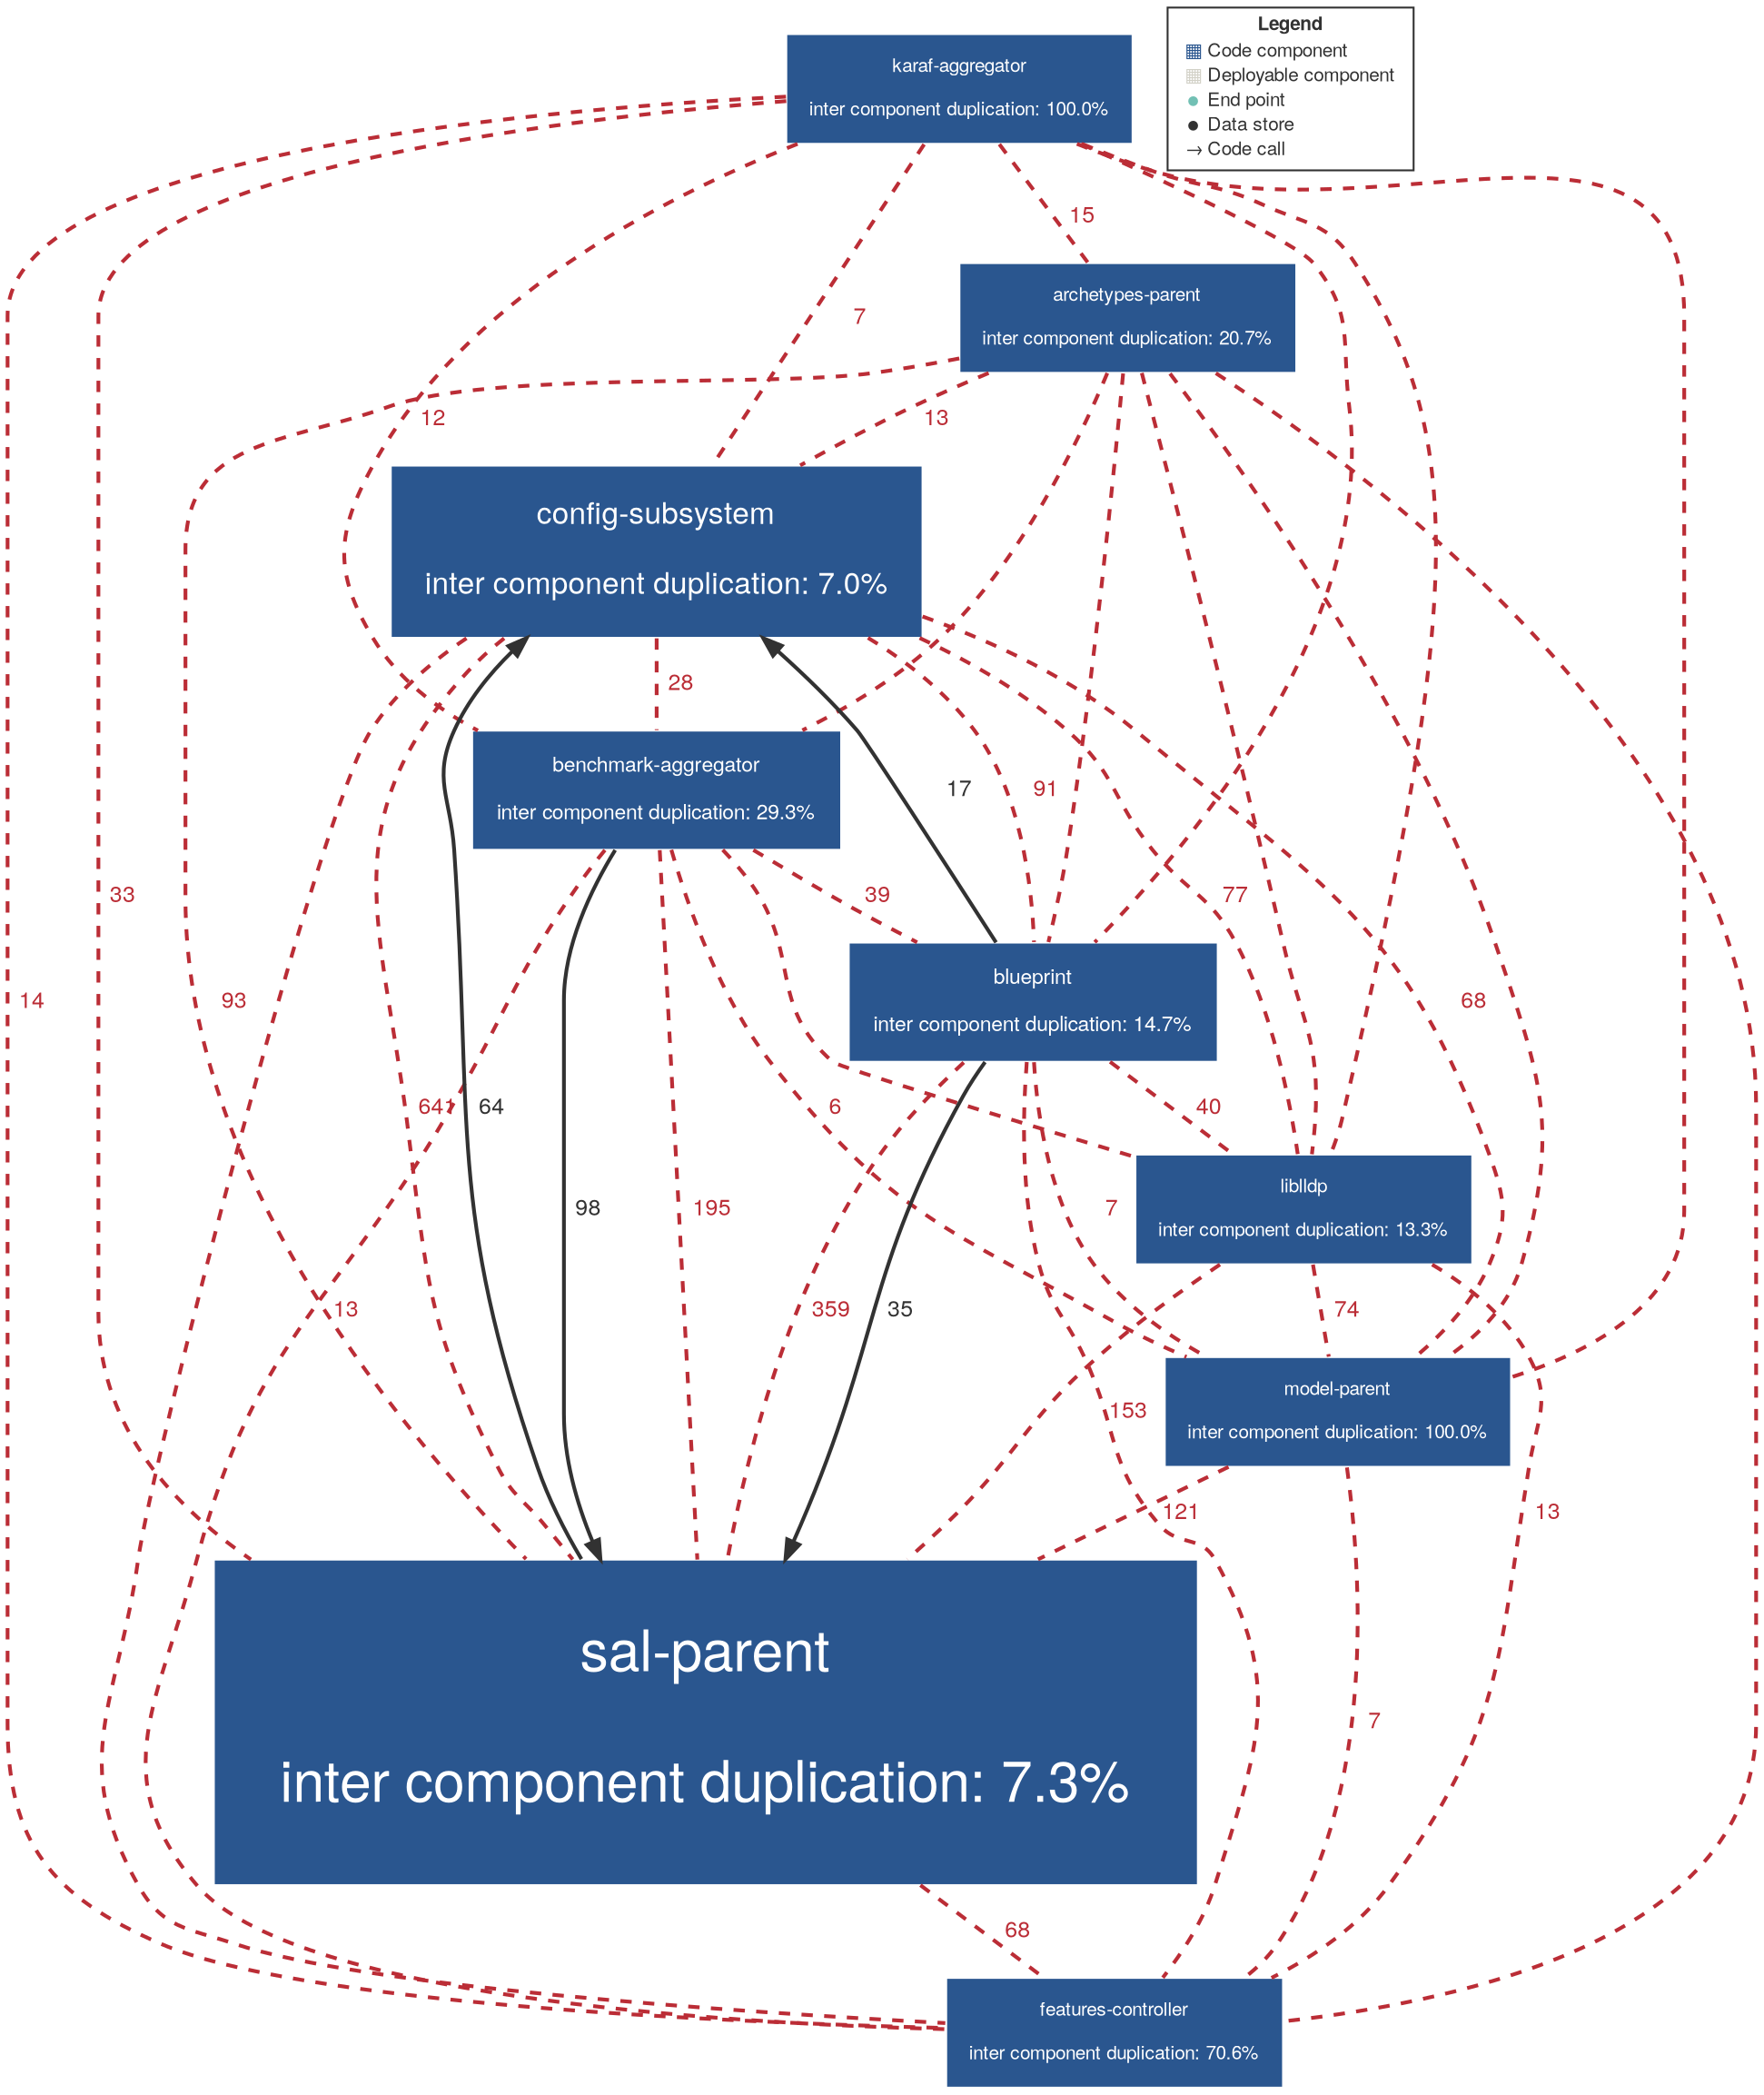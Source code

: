 digraph "Graph" {
compound=true
rankdir=TD
"org.opendaylight.controller:karaf-aggregator" [ shape="box" style="filled" fillcolor="#2A568F" penwidth="1" color="#FFFFFF" fontname="Helvetica Neue" fontcolor="#FFFFFF" fontsize="10" margin="0.16" label="karaf-aggregator

inter component duplication: 100.0%" ]
"org.opendaylight.controller.archetypes:archetypes-parent" [ shape="box" style="filled" fillcolor="#2A568F" penwidth="1" color="#FFFFFF" fontname="Helvetica Neue" fontcolor="#FFFFFF" fontsize="10" margin="0.16" label="archetypes-parent

inter component duplication: 20.7%" ]
"org.opendaylight.controller:config-subsystem" [ shape="box" style="filled" fillcolor="#2A568F" penwidth="1" color="#FFFFFF" fontname="Helvetica Neue" fontcolor="#FFFFFF" fontsize="16" margin="0.256" label="config-subsystem

inter component duplication: 7.0%" ]
"org.opendaylight.controller:benchmark-aggregator" [ shape="box" style="filled" fillcolor="#2A568F" penwidth="1" color="#FFFFFF" fontname="Helvetica Neue" fontcolor="#FFFFFF" fontsize="11" margin="0.176" label="benchmark-aggregator

inter component duplication: 29.3%" ]
"org.opendaylight.controller:blueprint" [ shape="box" style="filled" fillcolor="#2A568F" penwidth="1" color="#FFFFFF" fontname="Helvetica Neue" fontcolor="#FFFFFF" fontsize="11" margin="0.176" label="blueprint

inter component duplication: 14.7%" ]
"org.opendaylight.controller:liblldp" [ shape="box" style="filled" fillcolor="#2A568F" penwidth="1" color="#FFFFFF" fontname="Helvetica Neue" fontcolor="#FFFFFF" fontsize="10" margin="0.16" label="liblldp

inter component duplication: 13.3%" ]
"org.opendaylight.controller.model:model-parent" [ shape="box" style="filled" fillcolor="#2A568F" penwidth="1" color="#FFFFFF" fontname="Helvetica Neue" fontcolor="#FFFFFF" fontsize="10" margin="0.16" label="model-parent

inter component duplication: 100.0%" ]
"org.opendaylight.controller:sal-parent" [ shape="box" style="filled" fillcolor="#2A568F" penwidth="1" color="#FFFFFF" fontname="Helvetica Neue" fontcolor="#FFFFFF" fontsize="30" margin="0.48" label="sal-parent

inter component duplication: 7.3%" ]
"org.opendaylight.controller:features-controller" [ shape="box" style="filled" fillcolor="#2A568F" penwidth="1" color="#FFFFFF" fontname="Helvetica Neue" fontcolor="#FFFFFF" fontsize="10" margin="0.16" label="features-controller

inter component duplication: 70.6%" ]
"org.opendaylight.controller:benchmark-aggregator" -> "org.opendaylight.controller:sal-parent" [ penwidth="2" color="#323232" fontcolor="#323232" fontname="Helvetica Neue" fontsize="12" label="  98" ]
"org.opendaylight.controller:blueprint" -> "org.opendaylight.controller:config-subsystem" [ penwidth="2" color="#323232" fontcolor="#323232" fontname="Helvetica Neue" fontsize="12" label="  17" ]
"org.opendaylight.controller:blueprint" -> "org.opendaylight.controller:sal-parent" [ penwidth="2" color="#323232" fontcolor="#323232" fontname="Helvetica Neue" fontsize="12" label="  35" ]
"org.opendaylight.controller:sal-parent" -> "org.opendaylight.controller:config-subsystem" [ penwidth="2" color="#323232" fontcolor="#323232" fontname="Helvetica Neue" fontsize="12" label="  64" ]
"org.opendaylight.controller:karaf-aggregator" -> "org.opendaylight.controller.archetypes:archetypes-parent" [ penwidth="2" color="#bb2d36" fontcolor="#bb2d36" fontname="Helvetica Neue" fontsize="12" arrowhead="both" style="dashed" label="  15" ]
"org.opendaylight.controller:karaf-aggregator" -> "org.opendaylight.controller:config-subsystem" [ penwidth="2" color="#bb2d36" fontcolor="#bb2d36" fontname="Helvetica Neue" fontsize="12" arrowhead="both" style="dashed" label="  7" ]
"org.opendaylight.controller:karaf-aggregator" -> "org.opendaylight.controller:benchmark-aggregator" [ penwidth="2" color="#bb2d36" fontcolor="#bb2d36" fontname="Helvetica Neue" fontsize="12" arrowhead="both" style="dashed" label="  12" ]
"org.opendaylight.controller:karaf-aggregator" -> "org.opendaylight.controller:blueprint" [ penwidth="2" color="#bb2d36" fontcolor="#bb2d36" fontname="Helvetica Neue" fontsize="12" arrowhead="both" style="dashed" label="" ]
"org.opendaylight.controller:karaf-aggregator" -> "org.opendaylight.controller:liblldp" [ penwidth="2" color="#bb2d36" fontcolor="#bb2d36" fontname="Helvetica Neue" fontsize="12" arrowhead="both" style="dashed" label="" ]
"org.opendaylight.controller:karaf-aggregator" -> "org.opendaylight.controller.model:model-parent" [ penwidth="2" color="#bb2d36" fontcolor="#bb2d36" fontname="Helvetica Neue" fontsize="12" arrowhead="both" style="dashed" label="" ]
"org.opendaylight.controller:karaf-aggregator" -> "org.opendaylight.controller:sal-parent" [ penwidth="2" color="#bb2d36" fontcolor="#bb2d36" fontname="Helvetica Neue" fontsize="12" arrowhead="both" style="dashed" label="  33" ]
"org.opendaylight.controller:karaf-aggregator" -> "org.opendaylight.controller:features-controller" [ penwidth="2" color="#bb2d36" fontcolor="#bb2d36" fontname="Helvetica Neue" fontsize="12" arrowhead="both" style="dashed" label="  14" ]
"org.opendaylight.controller.archetypes:archetypes-parent" -> "org.opendaylight.controller:config-subsystem" [ penwidth="2" color="#bb2d36" fontcolor="#bb2d36" fontname="Helvetica Neue" fontsize="12" arrowhead="both" style="dashed" label="  13" ]
"org.opendaylight.controller.archetypes:archetypes-parent" -> "org.opendaylight.controller:benchmark-aggregator" [ penwidth="2" color="#bb2d36" fontcolor="#bb2d36" fontname="Helvetica Neue" fontsize="12" arrowhead="both" style="dashed" label="" ]
"org.opendaylight.controller.archetypes:archetypes-parent" -> "org.opendaylight.controller:blueprint" [ penwidth="2" color="#bb2d36" fontcolor="#bb2d36" fontname="Helvetica Neue" fontsize="12" arrowhead="both" style="dashed" label="" ]
"org.opendaylight.controller.archetypes:archetypes-parent" -> "org.opendaylight.controller:liblldp" [ penwidth="2" color="#bb2d36" fontcolor="#bb2d36" fontname="Helvetica Neue" fontsize="12" arrowhead="both" style="dashed" label="" ]
"org.opendaylight.controller.archetypes:archetypes-parent" -> "org.opendaylight.controller.model:model-parent" [ penwidth="2" color="#bb2d36" fontcolor="#bb2d36" fontname="Helvetica Neue" fontsize="12" arrowhead="both" style="dashed" label="" ]
"org.opendaylight.controller.archetypes:archetypes-parent" -> "org.opendaylight.controller:sal-parent" [ penwidth="2" color="#bb2d36" fontcolor="#bb2d36" fontname="Helvetica Neue" fontsize="12" arrowhead="both" style="dashed" label="  93" ]
"org.opendaylight.controller.archetypes:archetypes-parent" -> "org.opendaylight.controller:features-controller" [ penwidth="2" color="#bb2d36" fontcolor="#bb2d36" fontname="Helvetica Neue" fontsize="12" arrowhead="both" style="dashed" label="" ]
"org.opendaylight.controller:config-subsystem" -> "org.opendaylight.controller:benchmark-aggregator" [ penwidth="2" color="#bb2d36" fontcolor="#bb2d36" fontname="Helvetica Neue" fontsize="12" arrowhead="both" style="dashed" label="  28" ]
"org.opendaylight.controller:config-subsystem" -> "org.opendaylight.controller:blueprint" [ penwidth="2" color="#bb2d36" fontcolor="#bb2d36" fontname="Helvetica Neue" fontsize="12" arrowhead="both" style="dashed" label="  91" ]
"org.opendaylight.controller:config-subsystem" -> "org.opendaylight.controller:liblldp" [ penwidth="2" color="#bb2d36" fontcolor="#bb2d36" fontname="Helvetica Neue" fontsize="12" arrowhead="both" style="dashed" label="  77" ]
"org.opendaylight.controller:config-subsystem" -> "org.opendaylight.controller.model:model-parent" [ penwidth="2" color="#bb2d36" fontcolor="#bb2d36" fontname="Helvetica Neue" fontsize="12" arrowhead="both" style="dashed" label="  68" ]
"org.opendaylight.controller:config-subsystem" -> "org.opendaylight.controller:sal-parent" [ penwidth="2" color="#bb2d36" fontcolor="#bb2d36" fontname="Helvetica Neue" fontsize="12" arrowhead="both" style="dashed" label="  641" ]
"org.opendaylight.controller:config-subsystem" -> "org.opendaylight.controller:features-controller" [ penwidth="2" color="#bb2d36" fontcolor="#bb2d36" fontname="Helvetica Neue" fontsize="12" arrowhead="both" style="dashed" label="" ]
"org.opendaylight.controller:benchmark-aggregator" -> "org.opendaylight.controller:blueprint" [ penwidth="2" color="#bb2d36" fontcolor="#bb2d36" fontname="Helvetica Neue" fontsize="12" arrowhead="both" style="dashed" label="  39" ]
"org.opendaylight.controller:benchmark-aggregator" -> "org.opendaylight.controller:liblldp" [ penwidth="2" color="#bb2d36" fontcolor="#bb2d36" fontname="Helvetica Neue" fontsize="12" arrowhead="both" style="dashed" label="" ]
"org.opendaylight.controller:benchmark-aggregator" -> "org.opendaylight.controller.model:model-parent" [ penwidth="2" color="#bb2d36" fontcolor="#bb2d36" fontname="Helvetica Neue" fontsize="12" arrowhead="both" style="dashed" label="  6" ]
"org.opendaylight.controller:benchmark-aggregator" -> "org.opendaylight.controller:sal-parent" [ penwidth="2" color="#bb2d36" fontcolor="#bb2d36" fontname="Helvetica Neue" fontsize="12" arrowhead="both" style="dashed" label="  195" ]
"org.opendaylight.controller:benchmark-aggregator" -> "org.opendaylight.controller:features-controller" [ penwidth="2" color="#bb2d36" fontcolor="#bb2d36" fontname="Helvetica Neue" fontsize="12" arrowhead="both" style="dashed" label="  13" ]
"org.opendaylight.controller:blueprint" -> "org.opendaylight.controller:liblldp" [ penwidth="2" color="#bb2d36" fontcolor="#bb2d36" fontname="Helvetica Neue" fontsize="12" arrowhead="both" style="dashed" label="  40" ]
"org.opendaylight.controller:blueprint" -> "org.opendaylight.controller.model:model-parent" [ penwidth="2" color="#bb2d36" fontcolor="#bb2d36" fontname="Helvetica Neue" fontsize="12" arrowhead="both" style="dashed" label="  7" ]
"org.opendaylight.controller:blueprint" -> "org.opendaylight.controller:sal-parent" [ penwidth="2" color="#bb2d36" fontcolor="#bb2d36" fontname="Helvetica Neue" fontsize="12" arrowhead="both" style="dashed" label="  359" ]
"org.opendaylight.controller:blueprint" -> "org.opendaylight.controller:features-controller" [ penwidth="2" color="#bb2d36" fontcolor="#bb2d36" fontname="Helvetica Neue" fontsize="12" arrowhead="both" style="dashed" label="" ]
"org.opendaylight.controller:liblldp" -> "org.opendaylight.controller.model:model-parent" [ penwidth="2" color="#bb2d36" fontcolor="#bb2d36" fontname="Helvetica Neue" fontsize="12" arrowhead="both" style="dashed" label="  74" ]
"org.opendaylight.controller:liblldp" -> "org.opendaylight.controller:sal-parent" [ penwidth="2" color="#bb2d36" fontcolor="#bb2d36" fontname="Helvetica Neue" fontsize="12" arrowhead="both" style="dashed" label="  153" ]
"org.opendaylight.controller:liblldp" -> "org.opendaylight.controller:features-controller" [ penwidth="2" color="#bb2d36" fontcolor="#bb2d36" fontname="Helvetica Neue" fontsize="12" arrowhead="both" style="dashed" label="  13" ]
"org.opendaylight.controller.model:model-parent" -> "org.opendaylight.controller:sal-parent" [ penwidth="2" color="#bb2d36" fontcolor="#bb2d36" fontname="Helvetica Neue" fontsize="12" arrowhead="both" style="dashed" label="  121" ]
"org.opendaylight.controller.model:model-parent" -> "org.opendaylight.controller:features-controller" [ penwidth="2" color="#bb2d36" fontcolor="#bb2d36" fontname="Helvetica Neue" fontsize="12" arrowhead="both" style="dashed" label="  7" ]
"org.opendaylight.controller:sal-parent" -> "org.opendaylight.controller:features-controller" [ penwidth="2" color="#bb2d36" fontcolor="#bb2d36" fontname="Helvetica Neue" fontsize="12" arrowhead="both" style="dashed" label="  68" ]
"LEGEND" [ shape="box" style="filled" fillcolor="#FFFFFF" penwidth="1" color="#323232" fontname="Helvetica Neue" fontcolor="#323232" fontsize="10" label=<<TABLE BORDER="0" CELLPADDING="1" CELLSPACING="0">
<TR><TD COLSPAN="2"><B>Legend</B></TD></TR>
<TR><TD><FONT COLOR="#2A568F">&#9638;</FONT></TD><TD ALIGN="left">Code component</TD></TR>
<TR><TD><FONT COLOR="#D2D1C7">&#9638;</FONT></TD><TD ALIGN="left">Deployable component</TD></TR>
<TR><TD><FONT COLOR="#72C0B4">&#9679;</FONT></TD><TD ALIGN="left">End point</TD></TR>
<TR><TD><FONT COLOR="#323232">&#9679;</FONT></TD><TD ALIGN="left">Data store</TD></TR>
<TR><TD><FONT COLOR="#323232">&rarr;</FONT></TD><TD ALIGN="left">Code call</TD></TR>
</TABLE>
>  ]
}
